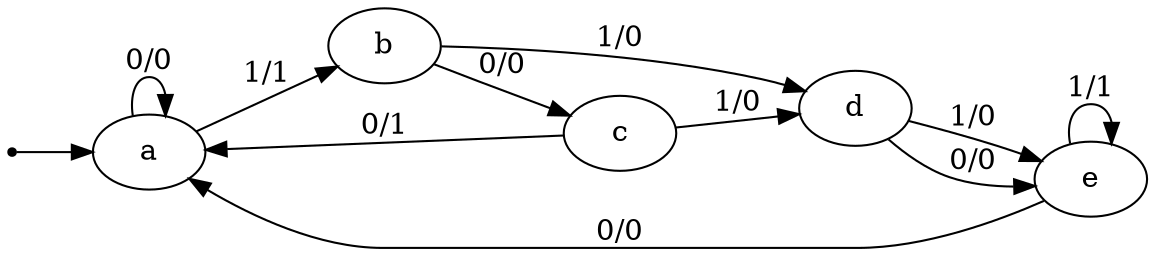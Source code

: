 digraph STG {
	rankdir=LR;

	INIT [shape=point];
	a [label="a"];
	b [label="b"];
	c [label="c"];
	d [label="d"];
	e [label="e"];

	INIT -> a
	a -> a [label="0/0"];
	a -> b [label="1/1"];
	b -> c [label="0/0"];
	b -> d [label="1/0"];
	c -> a [label="0/1"];
	c -> d [label="1/0"];
	d -> e [label="0/0"];
	d -> e [label="1/0"];
	e -> a [label="0/0"];
	e -> e [label="1/1"];
}
